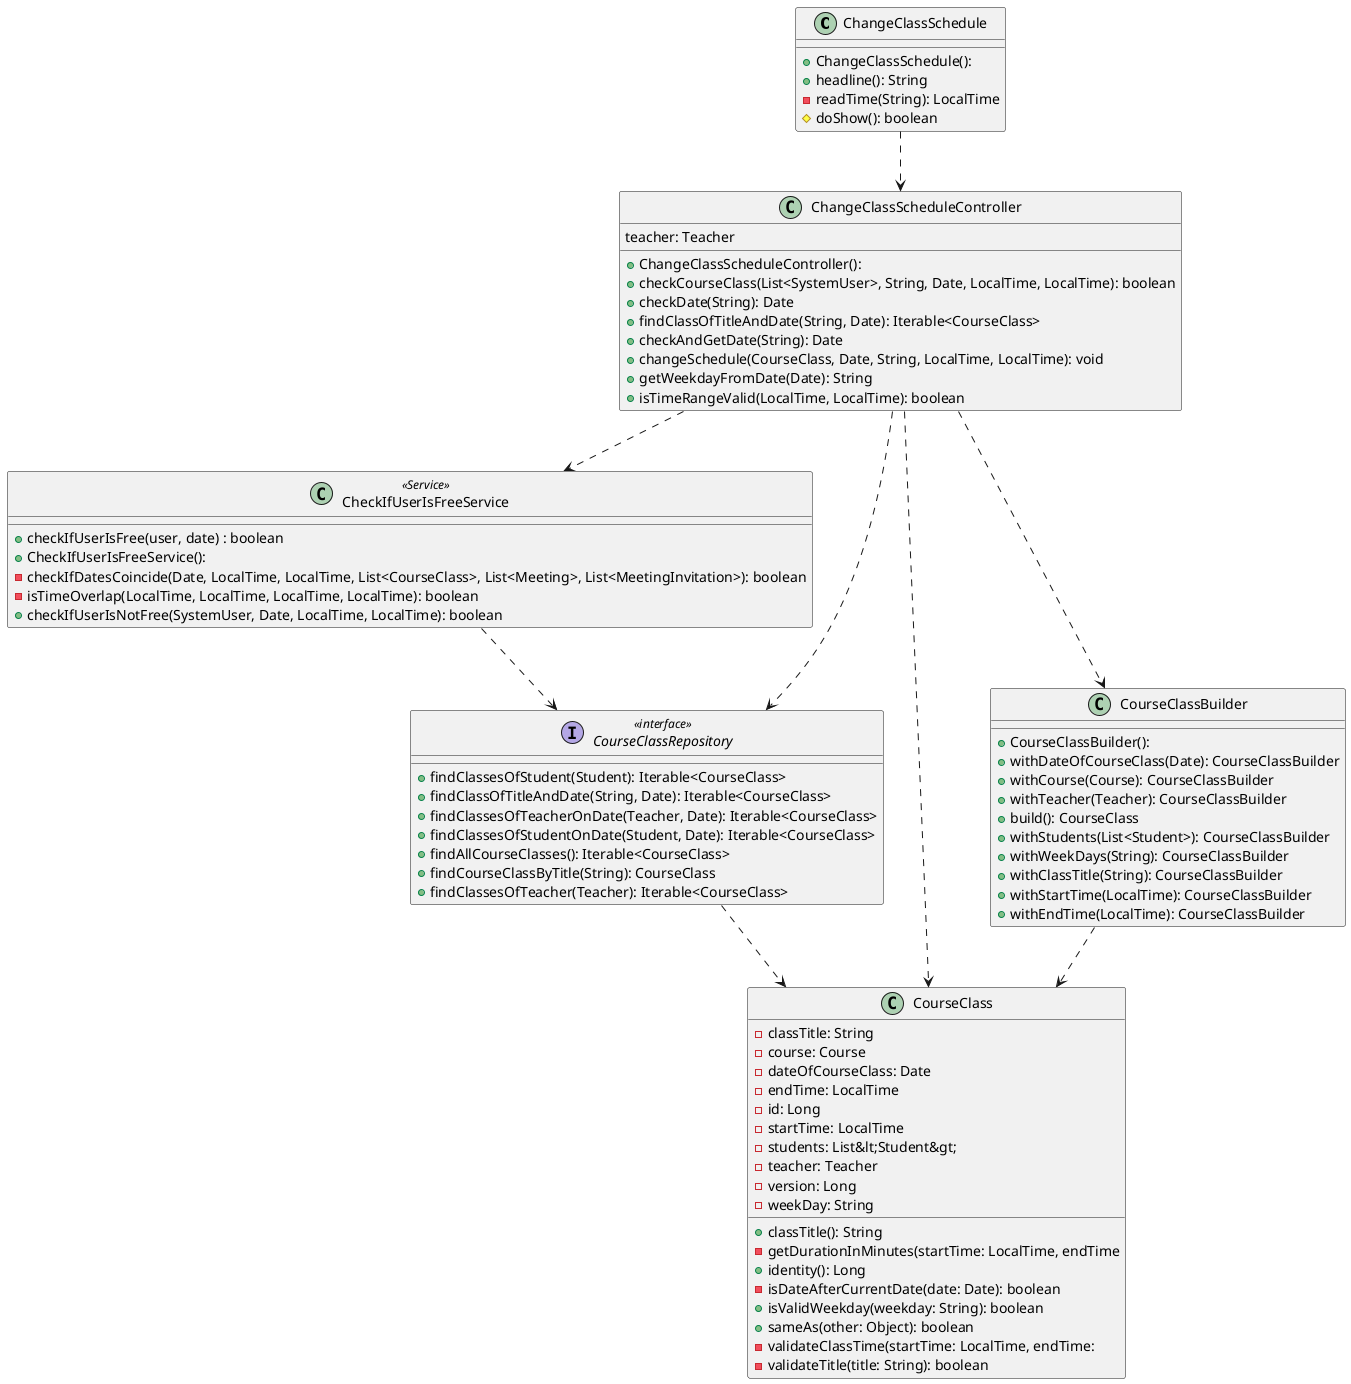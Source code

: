 @startuml





class ChangeClassSchedule {
  + ChangeClassSchedule():
  + headline(): String
  - readTime(String): LocalTime
  # doShow(): boolean
}




class CheckIfUserIsFreeService <<Service>> {
    + checkIfUserIsFree(user, date) : boolean


}







class CourseClass{
 -   classTitle: String
 -   course: Course
 -   dateOfCourseClass: Date
 -   endTime: LocalTime
 -   id: Long
 -   startTime: LocalTime
 -   students: List&lt;Student&gt;
 -   teacher: Teacher
 -   version: Long
 -   weekDay: String
+ classTitle(): String
- getDurationInMinutes(startTime: LocalTime, endTime
+ identity(): Long
- isDateAfterCurrentDate(date: Date): boolean
+ isValidWeekday(weekday: String): boolean
+ sameAs(other: Object): boolean
- validateClassTime(startTime: LocalTime, endTime:
- validateTitle(title: String): boolean

}



class ChangeClassScheduleController {
  + ChangeClassScheduleController():
  + checkCourseClass(List<SystemUser>, String, Date, LocalTime, LocalTime): boolean
  + checkDate(String): Date
  + findClassOfTitleAndDate(String, Date): Iterable<CourseClass>
  + checkAndGetDate(String): Date
  + changeSchedule(CourseClass, Date, String, LocalTime, LocalTime): void
  + getWeekdayFromDate(Date): String
  + isTimeRangeValid(LocalTime, LocalTime): boolean
   teacher: Teacher
}








class CourseClassBuilder {
  + CourseClassBuilder():
  + withDateOfCourseClass(Date): CourseClassBuilder
  + withCourse(Course): CourseClassBuilder
  + withTeacher(Teacher): CourseClassBuilder
  + build(): CourseClass
  + withStudents(List<Student>): CourseClassBuilder
  + withWeekDays(String): CourseClassBuilder
  + withClassTitle(String): CourseClassBuilder
  + withStartTime(LocalTime): CourseClassBuilder
  + withEndTime(LocalTime): CourseClassBuilder
}



class CheckIfUserIsFreeService {
  + CheckIfUserIsFreeService():
  - checkIfDatesCoincide(Date, LocalTime, LocalTime, List<CourseClass>, List<Meeting>, List<MeetingInvitation>): boolean
  - isTimeOverlap(LocalTime, LocalTime, LocalTime, LocalTime): boolean
  + checkIfUserIsNotFree(SystemUser, Date, LocalTime, LocalTime): boolean
}




interface CourseClassRepository << interface >> {
  + findClassesOfStudent(Student): Iterable<CourseClass>
  + findClassOfTitleAndDate(String, Date): Iterable<CourseClass>
  + findClassesOfTeacherOnDate(Teacher, Date): Iterable<CourseClass>
  + findClassesOfStudentOnDate(Student, Date): Iterable<CourseClass>
  + findAllCourseClasses(): Iterable<CourseClass>
  + findCourseClassByTitle(String): CourseClass
  + findClassesOfTeacher(Teacher): Iterable<CourseClass>
}






ChangeClassSchedule ..> ChangeClassScheduleController
ChangeClassScheduleController ..> CourseClassBuilder
ChangeClassScheduleController ..> CourseClass
ChangeClassScheduleController ..> CourseClassRepository
ChangeClassScheduleController ..> CheckIfUserIsFreeService
CheckIfUserIsFreeService ..> CourseClassRepository
CourseClassRepository ..> CourseClass
CourseClassBuilder ..> CourseClass



@enduml